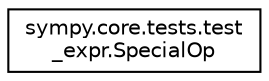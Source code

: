 digraph "Graphical Class Hierarchy"
{
 // LATEX_PDF_SIZE
  edge [fontname="Helvetica",fontsize="10",labelfontname="Helvetica",labelfontsize="10"];
  node [fontname="Helvetica",fontsize="10",shape=record];
  rankdir="LR";
  Node0 [label="sympy.core.tests.test\l_expr.SpecialOp",height=0.2,width=0.4,color="black", fillcolor="white", style="filled",URL="$classsympy_1_1core_1_1tests_1_1test__expr_1_1SpecialOp.html",tooltip=" "];
}
